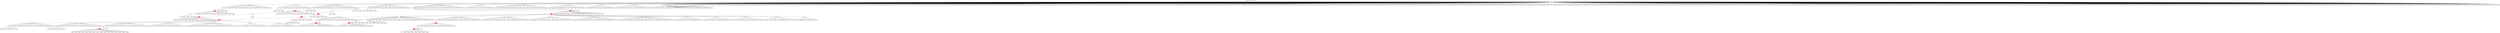 digraph g {
	"62" -> "63";
	"63" [label="8"];
	"61" -> "62";
	"62" [color=indianred1, style=filled, label="9"];
	"60" -> "61";
	"61" [label="26"];
	"54" -> "55";
	"55" [label="35"];
	"51" -> "52";
	"52" [color=indianred1, style=filled, label="27"];
	"50" -> "51";
	"51" [label="4"];
	"49" -> "50";
	"50" [color=indianred1, style=filled, label="15"];
	"48" -> "49";
	"49" [label="27"];
	"42" -> "43";
	"43" [label="22"];
	"39" -> "40";
	"40" [label="45"];
	"37" -> "38";
	"38" [color=indianred1, style=filled, label="42"];
	"36" -> "37";
	"37" [label="46"];
	"34" -> "35";
	"35" [label="25"];
	"34" -> "36";
	"36" [label="42"];
	"34" -> "39";
	"39" [label="41"];
	"34" -> "41";
	"41" [label="17"];
	"34" -> "42";
	"42" [label="32"];
	"34" -> "44";
	"44" [label="13"];
	"34" -> "45";
	"45" [label="47"];
	"33" -> "34";
	"34" [color=indianred1, style=filled, label="3"];
	"33" -> "46";
	"46" [label="39"];
	"32" -> "33";
	"33" [color=indianred1, style=filled, label="50"];
	"31" -> "32";
	"32" [color=indianred1, style=filled, label="40"];
	"30" -> "31";
	"31" [label="3"];
	"28" -> "29";
	"29" [label="14"];
	"28" -> "30";
	"30" [label="50"];
	"20" -> "21";
	"21" [color=indianred1, style=filled, label="23"];
	"19" -> "20";
	"20" [label="44"];
	"14" -> "15";
	"15" [color=indianred1, style=filled, label="1"];
	"13" -> "14";
	"14" [label="10"];
	"13" -> "16";
	"16" [label="18"];
	"9" -> "10";
	"10" [label="37"];
	"8" -> "9";
	"9" [color=indianred1, style=filled, label="49"];
	"7" -> "8";
	"8" [label="29"];
	"6" -> "7";
	"7" [color=indianred1, style=filled, label="28"];
	"5" -> "6";
	"6" [label="49"];
	"4" -> "5";
	"5" [label="28"];
	"4" -> "11";
	"11" [label="31"];
	"4" -> "12";
	"12" [label="6"];
	"4" -> "13";
	"13" [label="1"];
	"4" -> "17";
	"17" [label="12"];
	"4" -> "18";
	"18" [label="30"];
	"4" -> "19";
	"19" [label="23"];
	"4" -> "22";
	"22" [label="21"];
	"4" -> "23";
	"23" [label="19"];
	"4" -> "24";
	"24" [label="24"];
	"4" -> "25";
	"25" [label="38"];
	"4" -> "26";
	"26" [label="48"];
	"3" -> "4";
	"4" [color=indianred1, style=filled, label="2"];
	"2" -> "3";
	"3" [color=indianred1, style=filled, label="33"];
	"1" -> "2";
	"2" [label="2"];
	"0" -> "1";
	"1" [label="33"];
	"0" -> "27";
	"27" [label="11"];
	"0" -> "28";
	"28" [label="40"];
	"0" -> "47";
	"47" [label="36"];
	"0" -> "48";
	"48" [label="15"];
	"0" -> "53";
	"53" [label="20"];
	"0" -> "54";
	"54" [label="7"];
	"0" -> "56";
	"56" [label="5"];
	"0" -> "57";
	"57" [label="43"];
	"0" -> "58";
	"58" [label="34"];
	"0" -> "59";
	"59" [label="16"];
	"0" -> "60";
	"60" [label="9"];
	"0" [label="germline"];
	"60" -> "cell1";
	"cell1" [shape=box];
	"11" -> "cell2";
	"cell2" [shape=box];
	"47" -> "cell3";
	"cell3" [shape=box];
	"63" -> "cell4";
	"cell4" [shape=box];
	"27" -> "cell5";
	"cell5" [shape=box];
	"54" -> "cell6";
	"cell6" [shape=box];
	"0" -> "cell7";
	"cell7" [shape=box];
	"15" -> "cell8";
	"cell8" [shape=box];
	"13" -> "cell9";
	"cell9" [shape=box];
	"0" -> "cell10";
	"cell10" [shape=box];
	"0" -> "cell11";
	"cell11" [shape=box];
	"0" -> "cell12";
	"cell12" [shape=box];
	"0" -> "cell13";
	"cell13" [shape=box];
	"0" -> "cell14";
	"cell14" [shape=box];
	"0" -> "cell15";
	"cell15" [shape=box];
	"0" -> "cell16";
	"cell16" [shape=box];
	"0" -> "cell17";
	"cell17" [shape=box];
	"0" -> "cell18";
	"cell18" [shape=box];
	"3" -> "cell19";
	"cell19" [shape=box];
	"0" -> "cell20";
	"cell20" [shape=box];
	"30" -> "cell21";
	"cell21" [shape=box];
	"57" -> "cell22";
	"cell22" [shape=box];
	"0" -> "cell23";
	"cell23" [shape=box];
	"45" -> "cell24";
	"cell24" [shape=box];
	"0" -> "cell25";
	"cell25" [shape=box];
	"0" -> "cell26";
	"cell26" [shape=box];
	"0" -> "cell27";
	"cell27" [shape=box];
	"0" -> "cell28";
	"cell28" [shape=box];
	"3" -> "cell29";
	"cell29" [shape=box];
	"42" -> "cell30";
	"cell30" [shape=box];
	"0" -> "cell31";
	"cell31" [shape=box];
	"0" -> "cell32";
	"cell32" [shape=box];
	"0" -> "cell33";
	"cell33" [shape=box];
	"60" -> "cell34";
	"cell34" [shape=box];
	"38" -> "cell35";
	"cell35" [shape=box];
	"31" -> "cell36";
	"cell36" [shape=box];
	"0" -> "cell37";
	"cell37" [shape=box];
	"11" -> "cell38";
	"cell38" [shape=box];
	"43" -> "cell39";
	"cell39" [shape=box];
	"0" -> "cell40";
	"cell40" [shape=box];
	"47" -> "cell41";
	"cell41" [shape=box];
	"5" -> "cell42";
	"cell42" [shape=box];
	"45" -> "cell43";
	"cell43" [shape=box];
	"0" -> "cell44";
	"cell44" [shape=box];
	"0" -> "cell45";
	"cell45" [shape=box];
	"19" -> "cell46";
	"cell46" [shape=box];
	"0" -> "cell47";
	"cell47" [shape=box];
	"0" -> "cell48";
	"cell48" [shape=box];
	"57" -> "cell49";
	"cell49" [shape=box];
	"0" -> "cell50";
	"cell50" [shape=box];
	"21" -> "cell51";
	"cell51" [shape=box];
	"25" -> "cell52";
	"cell52" [shape=box];
	"0" -> "cell53";
	"cell53" [shape=box];
	"0" -> "cell54";
	"cell54" [shape=box];
	"38" -> "cell55";
	"cell55" [shape=box];
	"50" -> "cell56";
	"cell56" [shape=box];
	"0" -> "cell57";
	"cell57" [shape=box];
	"27" -> "cell58";
	"cell58" [shape=box];
	"62" -> "cell59";
	"cell59" [shape=box];
	"39" -> "cell60";
	"cell60" [shape=box];
	"13" -> "cell61";
	"cell61" [shape=box];
	"0" -> "cell62";
	"cell62" [shape=box];
	"0" -> "cell63";
	"cell63" [shape=box];
	"0" -> "cell64";
	"cell64" [shape=box];
	"14" -> "cell65";
	"cell65" [shape=box];
	"0" -> "cell66";
	"cell66" [shape=box];
	"60" -> "cell67";
	"cell67" [shape=box];
	"0" -> "cell68";
	"cell68" [shape=box];
	"52" -> "cell69";
	"cell69" [shape=box];
	"35" -> "cell70";
	"cell70" [shape=box];
	"50" -> "cell71";
	"cell71" [shape=box];
	"0" -> "cell72";
	"cell72" [shape=box];
	"0" -> "cell73";
	"cell73" [shape=box];
	"0" -> "cell74";
	"cell74" [shape=box];
	"23" -> "cell75";
	"cell75" [shape=box];
	"0" -> "cell76";
	"cell76" [shape=box];
	"0" -> "cell77";
	"cell77" [shape=box];
	"0" -> "cell78";
	"cell78" [shape=box];
	"0" -> "cell79";
	"cell79" [shape=box];
	"0" -> "cell80";
	"cell80" [shape=box];
	"0" -> "cell81";
	"cell81" [shape=box];
	"0" -> "cell82";
	"cell82" [shape=box];
	"41" -> "cell83";
	"cell83" [shape=box];
	"0" -> "cell84";
	"cell84" [shape=box];
	"0" -> "cell85";
	"cell85" [shape=box];
	"1" -> "cell86";
	"cell86" [shape=box];
	"47" -> "cell87";
	"cell87" [shape=box];
	"38" -> "cell88";
	"cell88" [shape=box];
	"39" -> "cell89";
	"cell89" [shape=box];
	"1" -> "cell90";
	"cell90" [shape=box];
	"57" -> "cell91";
	"cell91" [shape=box];
	"19" -> "cell92";
	"cell92" [shape=box];
	"0" -> "cell93";
	"cell93" [shape=box];
	"0" -> "cell94";
	"cell94" [shape=box];
	"0" -> "cell95";
	"cell95" [shape=box];
	"0" -> "cell96";
	"cell96" [shape=box];
	"0" -> "cell97";
	"cell97" [shape=box];
	"0" -> "cell98";
	"cell98" [shape=box];
	"0" -> "cell99";
	"cell99" [shape=box];
	"32" -> "cell100";
	"cell100" [shape=box];
	"0" -> "cell101";
	"cell101" [shape=box];
	"59" -> "cell102";
	"cell102" [shape=box];
	"0" -> "cell103";
	"cell103" [shape=box];
	"0" -> "cell104";
	"cell104" [shape=box];
	"31" -> "cell105";
	"cell105" [shape=box];
	"48" -> "cell106";
	"cell106" [shape=box];
	"0" -> "cell107";
	"cell107" [shape=box];
	"56" -> "cell108";
	"cell108" [shape=box];
	"52" -> "cell109";
	"cell109" [shape=box];
	"0" -> "cell110";
	"cell110" [shape=box];
	"0" -> "cell111";
	"cell111" [shape=box];
	"0" -> "cell112";
	"cell112" [shape=box];
	"5" -> "cell113";
	"cell113" [shape=box];
	"0" -> "cell114";
	"cell114" [shape=box];
	"57" -> "cell115";
	"cell115" [shape=box];
	"57" -> "cell116";
	"cell116" [shape=box];
	"25" -> "cell117";
	"cell117" [shape=box];
	"50" -> "cell118";
	"cell118" [shape=box];
	"0" -> "cell119";
	"cell119" [shape=box];
	"21" -> "cell120";
	"cell120" [shape=box];
	"0" -> "cell121";
	"cell121" [shape=box];
	"42" -> "cell122";
	"cell122" [shape=box];
	"0" -> "cell123";
	"cell123" [shape=box];
	"0" -> "cell124";
	"cell124" [shape=box];
	"0" -> "cell125";
	"cell125" [shape=box];
	"38" -> "cell126";
	"cell126" [shape=box];
	"0" -> "cell127";
	"cell127" [shape=box];
	"45" -> "cell128";
	"cell128" [shape=box];
	"28" -> "cell129";
	"cell129" [shape=box];
	"9" -> "cell130";
	"cell130" [shape=box];
	"13" -> "cell131";
	"cell131" [shape=box];
	"0" -> "cell132";
	"cell132" [shape=box];
	"22" -> "cell133";
	"cell133" [shape=box];
	"59" -> "cell134";
	"cell134" [shape=box];
	"0" -> "cell135";
	"cell135" [shape=box];
	"18" -> "cell136";
	"cell136" [shape=box];
	"0" -> "cell137";
	"cell137" [shape=box];
	"0" -> "cell138";
	"cell138" [shape=box];
	"0" -> "cell139";
	"cell139" [shape=box];
	"0" -> "cell140";
	"cell140" [shape=box];
	"1" -> "cell141";
	"cell141" [shape=box];
	"0" -> "cell142";
	"cell142" [shape=box];
	"0" -> "cell143";
	"cell143" [shape=box];
	"9" -> "cell144";
	"cell144" [shape=box];
	"0" -> "cell145";
	"cell145" [shape=box];
	"0" -> "cell146";
	"cell146" [shape=box];
	"54" -> "cell147";
	"cell147" [shape=box];
	"16" -> "cell148";
	"cell148" [shape=box];
	"5" -> "cell149";
	"cell149" [shape=box];
	"0" -> "cell150";
	"cell150" [shape=box];
	"0" -> "cell151";
	"cell151" [shape=box];
	"35" -> "cell152";
	"cell152" [shape=box];
	"28" -> "cell153";
	"cell153" [shape=box];
	"0" -> "cell154";
	"cell154" [shape=box];
	"0" -> "cell155";
	"cell155" [shape=box];
	"39" -> "cell156";
	"cell156" [shape=box];
	"0" -> "cell157";
	"cell157" [shape=box];
	"0" -> "cell158";
	"cell158" [shape=box];
	"22" -> "cell159";
	"cell159" [shape=box];
	"0" -> "cell160";
	"cell160" [shape=box];
	"0" -> "cell161";
	"cell161" [shape=box];
	"0" -> "cell162";
	"cell162" [shape=box];
	"36" -> "cell163";
	"cell163" [shape=box];
	"15" -> "cell164";
	"cell164" [shape=box];
	"0" -> "cell165";
	"cell165" [shape=box];
	"0" -> "cell166";
	"cell166" [shape=box];
	"19" -> "cell167";
	"cell167" [shape=box];
	"0" -> "cell168";
	"cell168" [shape=box];
	"42" -> "cell169";
	"cell169" [shape=box];
	"7" -> "cell170";
	"cell170" [shape=box];
	"1" -> "cell171";
	"cell171" [shape=box];
	"39" -> "cell172";
	"cell172" [shape=box];
	"0" -> "cell173";
	"cell173" [shape=box];
	"0" -> "cell174";
	"cell174" [shape=box];
	"0" -> "cell175";
	"cell175" [shape=box];
	"0" -> "cell176";
	"cell176" [shape=box];
	"47" -> "cell177";
	"cell177" [shape=box];
	"0" -> "cell178";
	"cell178" [shape=box];
	"0" -> "cell179";
	"cell179" [shape=box];
	"0" -> "cell180";
	"cell180" [shape=box];
	"0" -> "cell181";
	"cell181" [shape=box];
	"0" -> "cell182";
	"cell182" [shape=box];
	"0" -> "cell183";
	"cell183" [shape=box];
	"0" -> "cell184";
	"cell184" [shape=box];
	"0" -> "cell185";
	"cell185" [shape=box];
	"40" -> "cell186";
	"cell186" [shape=box];
	"28" -> "cell187";
	"cell187" [shape=box];
	"7" -> "cell188";
	"cell188" [shape=box];
	"38" -> "cell189";
	"cell189" [shape=box];
	"62" -> "cell190";
	"cell190" [shape=box];
	"27" -> "cell191";
	"cell191" [shape=box];
	"60" -> "cell192";
	"cell192" [shape=box];
	"0" -> "cell193";
	"cell193" [shape=box];
	"7" -> "cell194";
	"cell194" [shape=box];
	"0" -> "cell195";
	"cell195" [shape=box];
	"39" -> "cell196";
	"cell196" [shape=box];
	"23" -> "cell197";
	"cell197" [shape=box];
	"0" -> "cell198";
	"cell198" [shape=box];
	"24" -> "cell199";
	"cell199" [shape=box];
	"0" -> "cell200";
	"cell200" [shape=box];
	"0" -> "cell201";
	"cell201" [shape=box];
	"11" -> "cell202";
	"cell202" [shape=box];
	"52" -> "cell203";
	"cell203" [shape=box];
	"19" -> "cell204";
	"cell204" [shape=box];
	"0" -> "cell205";
	"cell205" [shape=box];
	"21" -> "cell206";
	"cell206" [shape=box];
	"0" -> "cell207";
	"cell207" [shape=box];
	"0" -> "cell208";
	"cell208" [shape=box];
	"0" -> "cell209";
	"cell209" [shape=box];
	"0" -> "cell210";
	"cell210" [shape=box];
	"2" -> "cell211";
	"cell211" [shape=box];
	"16" -> "cell212";
	"cell212" [shape=box];
	"0" -> "cell213";
	"cell213" [shape=box];
	"18" -> "cell214";
	"cell214" [shape=box];
	"39" -> "cell215";
	"cell215" [shape=box];
	"0" -> "cell216";
	"cell216" [shape=box];
	"44" -> "cell217";
	"cell217" [shape=box];
	"1" -> "cell218";
	"cell218" [shape=box];
	"0" -> "cell219";
	"cell219" [shape=box];
	"0" -> "cell220";
	"cell220" [shape=box];
	"22" -> "cell221";
	"cell221" [shape=box];
	"22" -> "cell222";
	"cell222" [shape=box];
	"24" -> "cell223";
	"cell223" [shape=box];
	"0" -> "cell224";
	"cell224" [shape=box];
	"45" -> "cell225";
	"cell225" [shape=box];
	"22" -> "cell226";
	"cell226" [shape=box];
	"21" -> "cell227";
	"cell227" [shape=box];
	"0" -> "cell228";
	"cell228" [shape=box];
	"0" -> "cell229";
	"cell229" [shape=box];
	"0" -> "cell230";
	"cell230" [shape=box];
	"0" -> "cell231";
	"cell231" [shape=box];
	"56" -> "cell232";
	"cell232" [shape=box];
	"0" -> "cell233";
	"cell233" [shape=box];
	"35" -> "cell234";
	"cell234" [shape=box];
	"0" -> "cell235";
	"cell235" [shape=box];
	"0" -> "cell236";
	"cell236" [shape=box];
	"0" -> "cell237";
	"cell237" [shape=box];
	"0" -> "cell238";
	"cell238" [shape=box];
	"0" -> "cell239";
	"cell239" [shape=box];
	"11" -> "cell240";
	"cell240" [shape=box];
	"32" -> "cell241";
	"cell241" [shape=box];
	"0" -> "cell242";
	"cell242" [shape=box];
	"11" -> "cell243";
	"cell243" [shape=box];
	"54" -> "cell244";
	"cell244" [shape=box];
	"0" -> "cell245";
	"cell245" [shape=box];
	"0" -> "cell246";
	"cell246" [shape=box];
	"19" -> "cell247";
	"cell247" [shape=box];
	"21" -> "cell248";
	"cell248" [shape=box];
	"0" -> "cell249";
	"cell249" [shape=box];
	"49" -> "cell250";
	"cell250" [shape=box];
	"24" -> "cell251";
	"cell251" [shape=box];
	"58" -> "cell252";
	"cell252" [shape=box];
	"19" -> "cell253";
	"cell253" [shape=box];
	"21" -> "cell254";
	"cell254" [shape=box];
	"0" -> "cell255";
	"cell255" [shape=box];
	"0" -> "cell256";
	"cell256" [shape=box];
	"58" -> "cell257";
	"cell257" [shape=box];
	"41" -> "cell258";
	"cell258" [shape=box];
	"0" -> "cell259";
	"cell259" [shape=box];
	"32" -> "cell260";
	"cell260" [shape=box];
	"0" -> "cell261";
	"cell261" [shape=box];
	"0" -> "cell262";
	"cell262" [shape=box];
	"0" -> "cell263";
	"cell263" [shape=box];
	"0" -> "cell264";
	"cell264" [shape=box];
	"0" -> "cell265";
	"cell265" [shape=box];
	"12" -> "cell266";
	"cell266" [shape=box];
	"17" -> "cell267";
	"cell267" [shape=box];
	"0" -> "cell268";
	"cell268" [shape=box];
	"56" -> "cell269";
	"cell269" [shape=box];
	"62" -> "cell270";
	"cell270" [shape=box];
	"42" -> "cell271";
	"cell271" [shape=box];
	"0" -> "cell272";
	"cell272" [shape=box];
	"0" -> "cell273";
	"cell273" [shape=box];
	"19" -> "cell274";
	"cell274" [shape=box];
	"0" -> "cell275";
	"cell275" [shape=box];
	"0" -> "cell276";
	"cell276" [shape=box];
	"41" -> "cell277";
	"cell277" [shape=box];
	"28" -> "cell278";
	"cell278" [shape=box];
	"53" -> "cell279";
	"cell279" [shape=box];
	"0" -> "cell280";
	"cell280" [shape=box];
	"37" -> "cell281";
	"cell281" [shape=box];
	"58" -> "cell282";
	"cell282" [shape=box];
	"42" -> "cell283";
	"cell283" [shape=box];
	"0" -> "cell284";
	"cell284" [shape=box];
	"43" -> "cell285";
	"cell285" [shape=box];
	"0" -> "cell286";
	"cell286" [shape=box];
	"0" -> "cell287";
	"cell287" [shape=box];
	"33" -> "cell288";
	"cell288" [shape=box];
	"0" -> "cell289";
	"cell289" [shape=box];
	"23" -> "cell290";
	"cell290" [shape=box];
	"9" -> "cell291";
	"cell291" [shape=box];
	"0" -> "cell292";
	"cell292" [shape=box];
	"0" -> "cell293";
	"cell293" [shape=box];
	"26" -> "cell294";
	"cell294" [shape=box];
	"50" -> "cell295";
	"cell295" [shape=box];
	"47" -> "cell296";
	"cell296" [shape=box];
	"40" -> "cell297";
	"cell297" [shape=box];
	"0" -> "cell298";
	"cell298" [shape=box];
	"45" -> "cell299";
	"cell299" [shape=box];
	"0" -> "cell300";
	"cell300" [shape=box];
	"52" -> "cell301";
	"cell301" [shape=box];
	"38" -> "cell302";
	"cell302" [shape=box];
	"58" -> "cell303";
	"cell303" [shape=box];
	"21" -> "cell304";
	"cell304" [shape=box];
	"0" -> "cell305";
	"cell305" [shape=box];
	"0" -> "cell306";
	"cell306" [shape=box];
	"0" -> "cell307";
	"cell307" [shape=box];
	"0" -> "cell308";
	"cell308" [shape=box];
	"15" -> "cell309";
	"cell309" [shape=box];
	"0" -> "cell310";
	"cell310" [shape=box];
	"0" -> "cell311";
	"cell311" [shape=box];
	"0" -> "cell312";
	"cell312" [shape=box];
	"0" -> "cell313";
	"cell313" [shape=box];
	"39" -> "cell314";
	"cell314" [shape=box];
	"0" -> "cell315";
	"cell315" [shape=box];
	"0" -> "cell316";
	"cell316" [shape=box];
	"0" -> "cell317";
	"cell317" [shape=box];
	"0" -> "cell318";
	"cell318" [shape=box];
	"0" -> "cell319";
	"cell319" [shape=box];
	"44" -> "cell320";
	"cell320" [shape=box];
	"21" -> "cell321";
	"cell321" [shape=box];
	"0" -> "cell322";
	"cell322" [shape=box];
	"0" -> "cell323";
	"cell323" [shape=box];
	"17" -> "cell324";
	"cell324" [shape=box];
	"0" -> "cell325";
	"cell325" [shape=box];
	"58" -> "cell326";
	"cell326" [shape=box];
	"0" -> "cell327";
	"cell327" [shape=box];
	"0" -> "cell328";
	"cell328" [shape=box];
	"12" -> "cell329";
	"cell329" [shape=box];
	"0" -> "cell330";
	"cell330" [shape=box];
	"0" -> "cell331";
	"cell331" [shape=box];
	"0" -> "cell332";
	"cell332" [shape=box];
	"25" -> "cell333";
	"cell333" [shape=box];
	"0" -> "cell334";
	"cell334" [shape=box];
	"0" -> "cell335";
	"cell335" [shape=box];
	"43" -> "cell336";
	"cell336" [shape=box];
	"14" -> "cell337";
	"cell337" [shape=box];
	"0" -> "cell338";
	"cell338" [shape=box];
	"0" -> "cell339";
	"cell339" [shape=box];
	"0" -> "cell340";
	"cell340" [shape=box];
	"9" -> "cell341";
	"cell341" [shape=box];
	"0" -> "cell342";
	"cell342" [shape=box];
	"0" -> "cell343";
	"cell343" [shape=box];
	"0" -> "cell344";
	"cell344" [shape=box];
	"0" -> "cell345";
	"cell345" [shape=box];
	"0" -> "cell346";
	"cell346" [shape=box];
	"17" -> "cell347";
	"cell347" [shape=box];
	"0" -> "cell348";
	"cell348" [shape=box];
	"60" -> "cell349";
	"cell349" [shape=box];
	"7" -> "cell350";
	"cell350" [shape=box];
	"18" -> "cell351";
	"cell351" [shape=box];
	"53" -> "cell352";
	"cell352" [shape=box];
	"23" -> "cell353";
	"cell353" [shape=box];
	"0" -> "cell354";
	"cell354" [shape=box];
	"0" -> "cell355";
	"cell355" [shape=box];
	"15" -> "cell356";
	"cell356" [shape=box];
	"0" -> "cell357";
	"cell357" [shape=box];
	"50" -> "cell358";
	"cell358" [shape=box];
	"0" -> "cell359";
	"cell359" [shape=box];
	"0" -> "cell360";
	"cell360" [shape=box];
	"0" -> "cell361";
	"cell361" [shape=box];
	"25" -> "cell362";
	"cell362" [shape=box];
	"9" -> "cell363";
	"cell363" [shape=box];
	"1" -> "cell364";
	"cell364" [shape=box];
	"0" -> "cell365";
	"cell365" [shape=box];
	"28" -> "cell366";
	"cell366" [shape=box];
	"0" -> "cell367";
	"cell367" [shape=box];
	"41" -> "cell368";
	"cell368" [shape=box];
	"0" -> "cell369";
	"cell369" [shape=box];
	"27" -> "cell370";
	"cell370" [shape=box];
	"0" -> "cell371";
	"cell371" [shape=box];
	"0" -> "cell372";
	"cell372" [shape=box];
	"8" -> "cell373";
	"cell373" [shape=box];
	"52" -> "cell374";
	"cell374" [shape=box];
	"13" -> "cell375";
	"cell375" [shape=box];
	"0" -> "cell376";
	"cell376" [shape=box];
	"57" -> "cell377";
	"cell377" [shape=box];
	"41" -> "cell378";
	"cell378" [shape=box];
	"47" -> "cell379";
	"cell379" [shape=box];
	"0" -> "cell380";
	"cell380" [shape=box];
	"0" -> "cell381";
	"cell381" [shape=box];
	"3" -> "cell382";
	"cell382" [shape=box];
	"46" -> "cell383";
	"cell383" [shape=box];
	"0" -> "cell384";
	"cell384" [shape=box];
	"0" -> "cell385";
	"cell385" [shape=box];
	"0" -> "cell386";
	"cell386" [shape=box];
	"52" -> "cell387";
	"cell387" [shape=box];
	"53" -> "cell388";
	"cell388" [shape=box];
	"47" -> "cell389";
	"cell389" [shape=box];
	"47" -> "cell390";
	"cell390" [shape=box];
	"0" -> "cell391";
	"cell391" [shape=box];
	"25" -> "cell392";
	"cell392" [shape=box];
	"60" -> "cell393";
	"cell393" [shape=box];
	"41" -> "cell394";
	"cell394" [shape=box];
	"53" -> "cell395";
	"cell395" [shape=box];
	"0" -> "cell396";
	"cell396" [shape=box];
	"24" -> "cell397";
	"cell397" [shape=box];
	"18" -> "cell398";
	"cell398" [shape=box];
	"13" -> "cell399";
	"cell399" [shape=box];
	"0" -> "cell400";
	"cell400" [shape=box];
	"0" -> "cell401";
	"cell401" [shape=box];
	"25" -> "cell402";
	"cell402" [shape=box];
	"52" -> "cell403";
	"cell403" [shape=box];
	"35" -> "cell404";
	"cell404" [shape=box];
	"0" -> "cell405";
	"cell405" [shape=box];
	"11" -> "cell406";
	"cell406" [shape=box];
	"30" -> "cell407";
	"cell407" [shape=box];
	"9" -> "cell408";
	"cell408" [shape=box];
	"0" -> "cell409";
	"cell409" [shape=box];
	"0" -> "cell410";
	"cell410" [shape=box];
	"43" -> "cell411";
	"cell411" [shape=box];
	"0" -> "cell412";
	"cell412" [shape=box];
	"39" -> "cell413";
	"cell413" [shape=box];
	"0" -> "cell414";
	"cell414" [shape=box];
	"0" -> "cell415";
	"cell415" [shape=box];
	"0" -> "cell416";
	"cell416" [shape=box];
	"52" -> "cell417";
	"cell417" [shape=box];
	"24" -> "cell418";
	"cell418" [shape=box];
	"0" -> "cell419";
	"cell419" [shape=box];
	"37" -> "cell420";
	"cell420" [shape=box];
	"38" -> "cell421";
	"cell421" [shape=box];
	"0" -> "cell422";
	"cell422" [shape=box];
	"0" -> "cell423";
	"cell423" [shape=box];
	"0" -> "cell424";
	"cell424" [shape=box];
	"0" -> "cell425";
	"cell425" [shape=box];
	"0" -> "cell426";
	"cell426" [shape=box];
	"0" -> "cell427";
	"cell427" [shape=box];
	"45" -> "cell428";
	"cell428" [shape=box];
	"5" -> "cell429";
	"cell429" [shape=box];
	"0" -> "cell430";
	"cell430" [shape=box];
	"0" -> "cell431";
	"cell431" [shape=box];
	"39" -> "cell432";
	"cell432" [shape=box];
	"41" -> "cell433";
	"cell433" [shape=box];
	"0" -> "cell434";
	"cell434" [shape=box];
	"0" -> "cell435";
	"cell435" [shape=box];
	"0" -> "cell436";
	"cell436" [shape=box];
	"0" -> "cell437";
	"cell437" [shape=box];
	"41" -> "cell438";
	"cell438" [shape=box];
	"0" -> "cell439";
	"cell439" [shape=box];
	"0" -> "cell440";
	"cell440" [shape=box];
	"0" -> "cell441";
	"cell441" [shape=box];
	"0" -> "cell442";
	"cell442" [shape=box];
	"0" -> "cell443";
	"cell443" [shape=box];
	"60" -> "cell444";
	"cell444" [shape=box];
	"0" -> "cell445";
	"cell445" [shape=box];
	"0" -> "cell446";
	"cell446" [shape=box];
	"0" -> "cell447";
	"cell447" [shape=box];
	"56" -> "cell448";
	"cell448" [shape=box];
	"0" -> "cell449";
	"cell449" [shape=box];
	"0" -> "cell450";
	"cell450" [shape=box];
	"0" -> "cell451";
	"cell451" [shape=box];
	"0" -> "cell452";
	"cell452" [shape=box];
	"0" -> "cell453";
	"cell453" [shape=box];
	"47" -> "cell454";
	"cell454" [shape=box];
	"3" -> "cell455";
	"cell455" [shape=box];
	"40" -> "cell456";
	"cell456" [shape=box];
	"0" -> "cell457";
	"cell457" [shape=box];
	"5" -> "cell458";
	"cell458" [shape=box];
	"48" -> "cell459";
	"cell459" [shape=box];
	"0" -> "cell460";
	"cell460" [shape=box];
	"12" -> "cell461";
	"cell461" [shape=box];
	"63" -> "cell462";
	"cell462" [shape=box];
	"0" -> "cell463";
	"cell463" [shape=box];
	"0" -> "cell464";
	"cell464" [shape=box];
	"28" -> "cell465";
	"cell465" [shape=box];
	"27" -> "cell466";
	"cell466" [shape=box];
	"0" -> "cell467";
	"cell467" [shape=box];
	"35" -> "cell468";
	"cell468" [shape=box];
	"39" -> "cell469";
	"cell469" [shape=box];
	"3" -> "cell470";
	"cell470" [shape=box];
	"5" -> "cell471";
	"cell471" [shape=box];
	"48" -> "cell472";
	"cell472" [shape=box];
	"1" -> "cell473";
	"cell473" [shape=box];
	"60" -> "cell474";
	"cell474" [shape=box];
	"0" -> "cell475";
	"cell475" [shape=box];
	"53" -> "cell476";
	"cell476" [shape=box];
	"60" -> "cell477";
	"cell477" [shape=box];
	"0" -> "cell478";
	"cell478" [shape=box];
	"0" -> "cell479";
	"cell479" [shape=box];
	"0" -> "cell480";
	"cell480" [shape=box];
	"36" -> "cell481";
	"cell481" [shape=box];
	"0" -> "cell482";
	"cell482" [shape=box];
	"0" -> "cell483";
	"cell483" [shape=box];
	"18" -> "cell484";
	"cell484" [shape=box];
	"0" -> "cell485";
	"cell485" [shape=box];
	"41" -> "cell486";
	"cell486" [shape=box];
	"0" -> "cell487";
	"cell487" [shape=box];
	"46" -> "cell488";
	"cell488" [shape=box];
	"42" -> "cell489";
	"cell489" [shape=box];
	"56" -> "cell490";
	"cell490" [shape=box];
	"0" -> "cell491";
	"cell491" [shape=box];
	"0" -> "cell492";
	"cell492" [shape=box];
	"18" -> "cell493";
	"cell493" [shape=box];
	"23" -> "cell494";
	"cell494" [shape=box];
	"0" -> "cell495";
	"cell495" [shape=box];
	"62" -> "cell496";
	"cell496" [shape=box];
	"38" -> "cell497";
	"cell497" [shape=box];
	"13" -> "cell498";
	"cell498" [shape=box];
	"12" -> "cell499";
	"cell499" [shape=box];
	"57" -> "cell500";
	"cell500" [shape=box];
	"15" -> "cell501";
	"cell501" [shape=box];
	"0" -> "cell502";
	"cell502" [shape=box];
	"15" -> "cell503";
	"cell503" [shape=box];
	"59" -> "cell504";
	"cell504" [shape=box];
	"18" -> "cell505";
	"cell505" [shape=box];
	"19" -> "cell506";
	"cell506" [shape=box];
	"0" -> "cell507";
	"cell507" [shape=box];
	"0" -> "cell508";
	"cell508" [shape=box];
	"5" -> "cell509";
	"cell509" [shape=box];
	"0" -> "cell510";
	"cell510" [shape=box];
	"0" -> "cell511";
	"cell511" [shape=box];
	"0" -> "cell512";
	"cell512" [shape=box];
	"53" -> "cell513";
	"cell513" [shape=box];
	"36" -> "cell514";
	"cell514" [shape=box];
	"0" -> "cell515";
	"cell515" [shape=box];
	"0" -> "cell516";
	"cell516" [shape=box];
	"0" -> "cell517";
	"cell517" [shape=box];
	"57" -> "cell518";
	"cell518" [shape=box];
	"0" -> "cell519";
	"cell519" [shape=box];
	"0" -> "cell520";
	"cell520" [shape=box];
	"0" -> "cell521";
	"cell521" [shape=box];
	"44" -> "cell522";
	"cell522" [shape=box];
	"17" -> "cell523";
	"cell523" [shape=box];
	"53" -> "cell524";
	"cell524" [shape=box];
	"45" -> "cell525";
	"cell525" [shape=box];
	"23" -> "cell526";
	"cell526" [shape=box];
	"61" -> "cell527";
	"cell527" [shape=box];
	"28" -> "cell528";
	"cell528" [shape=box];
	"12" -> "cell529";
	"cell529" [shape=box];
	"0" -> "cell530";
	"cell530" [shape=box];
	"39" -> "cell531";
	"cell531" [shape=box];
	"1" -> "cell532";
	"cell532" [shape=box];
	"56" -> "cell533";
	"cell533" [shape=box];
	"13" -> "cell534";
	"cell534" [shape=box];
	"23" -> "cell535";
	"cell535" [shape=box];
	"19" -> "cell536";
	"cell536" [shape=box];
	"0" -> "cell537";
	"cell537" [shape=box];
	"0" -> "cell538";
	"cell538" [shape=box];
	"0" -> "cell539";
	"cell539" [shape=box];
	"54" -> "cell540";
	"cell540" [shape=box];
	"0" -> "cell541";
	"cell541" [shape=box];
	"0" -> "cell542";
	"cell542" [shape=box];
	"0" -> "cell543";
	"cell543" [shape=box];
	"0" -> "cell544";
	"cell544" [shape=box];
	"0" -> "cell545";
	"cell545" [shape=box];
	"55" -> "cell546";
	"cell546" [shape=box];
	"50" -> "cell547";
	"cell547" [shape=box];
	"0" -> "cell548";
	"cell548" [shape=box];
	"0" -> "cell549";
	"cell549" [shape=box];
	"0" -> "cell550";
	"cell550" [shape=box];
	"0" -> "cell551";
	"cell551" [shape=box];
	"20" -> "cell552";
	"cell552" [shape=box];
	"3" -> "cell553";
	"cell553" [shape=box];
	"0" -> "cell554";
	"cell554" [shape=box];
	"0" -> "cell555";
	"cell555" [shape=box];
	"45" -> "cell556";
	"cell556" [shape=box];
	"0" -> "cell557";
	"cell557" [shape=box];
	"0" -> "cell558";
	"cell558" [shape=box];
	"49" -> "cell559";
	"cell559" [shape=box];
	"0" -> "cell560";
	"cell560" [shape=box];
	"30" -> "cell561";
	"cell561" [shape=box];
	"24" -> "cell562";
	"cell562" [shape=box];
	"38" -> "cell563";
	"cell563" [shape=box];
	"48" -> "cell564";
	"cell564" [shape=box];
	"61" -> "cell565";
	"cell565" [shape=box];
	"18" -> "cell566";
	"cell566" [shape=box];
	"59" -> "cell567";
	"cell567" [shape=box];
	"0" -> "cell568";
	"cell568" [shape=box];
	"15" -> "cell569";
	"cell569" [shape=box];
	"0" -> "cell570";
	"cell570" [shape=box];
	"0" -> "cell571";
	"cell571" [shape=box];
	"0" -> "cell572";
	"cell572" [shape=box];
	"0" -> "cell573";
	"cell573" [shape=box];
	"5" -> "cell574";
	"cell574" [shape=box];
	"0" -> "cell575";
	"cell575" [shape=box];
	"0" -> "cell576";
	"cell576" [shape=box];
	"0" -> "cell577";
	"cell577" [shape=box];
	"11" -> "cell578";
	"cell578" [shape=box];
	"0" -> "cell579";
	"cell579" [shape=box];
	"0" -> "cell580";
	"cell580" [shape=box];
	"0" -> "cell581";
	"cell581" [shape=box];
	"0" -> "cell582";
	"cell582" [shape=box];
	"47" -> "cell583";
	"cell583" [shape=box];
	"0" -> "cell584";
	"cell584" [shape=box];
	"0" -> "cell585";
	"cell585" [shape=box];
	"7" -> "cell586";
	"cell586" [shape=box];
	"0" -> "cell587";
	"cell587" [shape=box];
	"0" -> "cell588";
	"cell588" [shape=box];
	"1" -> "cell589";
	"cell589" [shape=box];
	"13" -> "cell590";
	"cell590" [shape=box];
	"13" -> "cell591";
	"cell591" [shape=box];
	"5" -> "cell592";
	"cell592" [shape=box];
	"0" -> "cell593";
	"cell593" [shape=box];
	"0" -> "cell594";
	"cell594" [shape=box];
	"0" -> "cell595";
	"cell595" [shape=box];
	"25" -> "cell596";
	"cell596" [shape=box];
	"0" -> "cell597";
	"cell597" [shape=box];
	"0" -> "cell598";
	"cell598" [shape=box];
	"0" -> "cell599";
	"cell599" [shape=box];
	"0" -> "cell600";
	"cell600" [shape=box];
	"0" -> "cell601";
	"cell601" [shape=box];
	"12" -> "cell602";
	"cell602" [shape=box];
	"29" -> "cell603";
	"cell603" [shape=box];
	"0" -> "cell604";
	"cell604" [shape=box];
	"22" -> "cell605";
	"cell605" [shape=box];
	"0" -> "cell606";
	"cell606" [shape=box];
	"0" -> "cell607";
	"cell607" [shape=box];
	"54" -> "cell608";
	"cell608" [shape=box];
	"0" -> "cell609";
	"cell609" [shape=box];
	"28" -> "cell610";
	"cell610" [shape=box];
	"61" -> "cell611";
	"cell611" [shape=box];
	"36" -> "cell612";
	"cell612" [shape=box];
	"0" -> "cell613";
	"cell613" [shape=box];
	"41" -> "cell614";
	"cell614" [shape=box];
	"0" -> "cell615";
	"cell615" [shape=box];
	"0" -> "cell616";
	"cell616" [shape=box];
	"13" -> "cell617";
	"cell617" [shape=box];
	"0" -> "cell618";
	"cell618" [shape=box];
	"0" -> "cell619";
	"cell619" [shape=box];
	"0" -> "cell620";
	"cell620" [shape=box];
	"0" -> "cell621";
	"cell621" [shape=box];
	"14" -> "cell622";
	"cell622" [shape=box];
	"35" -> "cell623";
	"cell623" [shape=box];
	"0" -> "cell624";
	"cell624" [shape=box];
	"11" -> "cell625";
	"cell625" [shape=box];
	"1" -> "cell626";
	"cell626" [shape=box];
	"58" -> "cell627";
	"cell627" [shape=box];
	"7" -> "cell628";
	"cell628" [shape=box];
	"3" -> "cell629";
	"cell629" [shape=box];
	"0" -> "cell630";
	"cell630" [shape=box];
	"7" -> "cell631";
	"cell631" [shape=box];
	"0" -> "cell632";
	"cell632" [shape=box];
	"7" -> "cell633";
	"cell633" [shape=box];
	"18" -> "cell634";
	"cell634" [shape=box];
	"0" -> "cell635";
	"cell635" [shape=box];
	"56" -> "cell636";
	"cell636" [shape=box];
	"50" -> "cell637";
	"cell637" [shape=box];
	"0" -> "cell638";
	"cell638" [shape=box];
	"0" -> "cell639";
	"cell639" [shape=box];
	"63" -> "cell640";
	"cell640" [shape=box];
	"18" -> "cell641";
	"cell641" [shape=box];
	"42" -> "cell642";
	"cell642" [shape=box];
	"0" -> "cell643";
	"cell643" [shape=box];
	"48" -> "cell644";
	"cell644" [shape=box];
	"19" -> "cell645";
	"cell645" [shape=box];
	"0" -> "cell646";
	"cell646" [shape=box];
	"32" -> "cell647";
	"cell647" [shape=box];
	"0" -> "cell648";
	"cell648" [shape=box];
	"0" -> "cell649";
	"cell649" [shape=box];
	"0" -> "cell650";
	"cell650" [shape=box];
	"53" -> "cell651";
	"cell651" [shape=box];
	"0" -> "cell652";
	"cell652" [shape=box];
	"47" -> "cell653";
	"cell653" [shape=box];
	"0" -> "cell654";
	"cell654" [shape=box];
	"18" -> "cell655";
	"cell655" [shape=box];
	"35" -> "cell656";
	"cell656" [shape=box];
	"54" -> "cell657";
	"cell657" [shape=box];
	"3" -> "cell658";
	"cell658" [shape=box];
	"0" -> "cell659";
	"cell659" [shape=box];
	"0" -> "cell660";
	"cell660" [shape=box];
	"0" -> "cell661";
	"cell661" [shape=box];
	"0" -> "cell662";
	"cell662" [shape=box];
	"0" -> "cell663";
	"cell663" [shape=box];
	"0" -> "cell664";
	"cell664" [shape=box];
	"0" -> "cell665";
	"cell665" [shape=box];
	"0" -> "cell666";
	"cell666" [shape=box];
	"0" -> "cell667";
	"cell667" [shape=box];
	"14" -> "cell668";
	"cell668" [shape=box];
	"0" -> "cell669";
	"cell669" [shape=box];
	"49" -> "cell670";
	"cell670" [shape=box];
	"13" -> "cell671";
	"cell671" [shape=box];
	"16" -> "cell672";
	"cell672" [shape=box];
	"0" -> "cell673";
	"cell673" [shape=box];
	"5" -> "cell674";
	"cell674" [shape=box];
	"0" -> "cell675";
	"cell675" [shape=box];
	"59" -> "cell676";
	"cell676" [shape=box];
	"0" -> "cell677";
	"cell677" [shape=box];
	"0" -> "cell678";
	"cell678" [shape=box];
	"0" -> "cell679";
	"cell679" [shape=box];
	"0" -> "cell680";
	"cell680" [shape=box];
	"0" -> "cell681";
	"cell681" [shape=box];
	"0" -> "cell682";
	"cell682" [shape=box];
	"50" -> "cell683";
	"cell683" [shape=box];
	"33" -> "cell684";
	"cell684" [shape=box];
	"0" -> "cell685";
	"cell685" [shape=box];
	"50" -> "cell686";
	"cell686" [shape=box];
	"36" -> "cell687";
	"cell687" [shape=box];
	"12" -> "cell688";
	"cell688" [shape=box];
	"60" -> "cell689";
	"cell689" [shape=box];
	"0" -> "cell690";
	"cell690" [shape=box];
	"0" -> "cell691";
	"cell691" [shape=box];
	"3" -> "cell692";
	"cell692" [shape=box];
	"0" -> "cell693";
	"cell693" [shape=box];
	"7" -> "cell694";
	"cell694" [shape=box];
	"39" -> "cell695";
	"cell695" [shape=box];
	"26" -> "cell696";
	"cell696" [shape=box];
	"38" -> "cell697";
	"cell697" [shape=box];
	"1" -> "cell698";
	"cell698" [shape=box];
	"0" -> "cell699";
	"cell699" [shape=box];
	"0" -> "cell700";
	"cell700" [shape=box];
	"0" -> "cell701";
	"cell701" [shape=box];
	"19" -> "cell702";
	"cell702" [shape=box];
	"0" -> "cell703";
	"cell703" [shape=box];
	"0" -> "cell704";
	"cell704" [shape=box];
	"38" -> "cell705";
	"cell705" [shape=box];
	"17" -> "cell706";
	"cell706" [shape=box];
	"0" -> "cell707";
	"cell707" [shape=box];
	"58" -> "cell708";
	"cell708" [shape=box];
	"40" -> "cell709";
	"cell709" [shape=box];
	"0" -> "cell710";
	"cell710" [shape=box];
	"0" -> "cell711";
	"cell711" [shape=box];
	"62" -> "cell712";
	"cell712" [shape=box];
	"1" -> "cell713";
	"cell713" [shape=box];
	"0" -> "cell714";
	"cell714" [shape=box];
	"41" -> "cell715";
	"cell715" [shape=box];
	"32" -> "cell716";
	"cell716" [shape=box];
	"0" -> "cell717";
	"cell717" [shape=box];
	"13" -> "cell718";
	"cell718" [shape=box];
	"0" -> "cell719";
	"cell719" [shape=box];
	"38" -> "cell720";
	"cell720" [shape=box];
	"46" -> "cell721";
	"cell721" [shape=box];
	"47" -> "cell722";
	"cell722" [shape=box];
	"46" -> "cell723";
	"cell723" [shape=box];
	"0" -> "cell724";
	"cell724" [shape=box];
	"44" -> "cell725";
	"cell725" [shape=box];
	"51" -> "cell726";
	"cell726" [shape=box];
	"0" -> "cell727";
	"cell727" [shape=box];
	"0" -> "cell728";
	"cell728" [shape=box];
	"22" -> "cell729";
	"cell729" [shape=box];
	"0" -> "cell730";
	"cell730" [shape=box];
	"38" -> "cell731";
	"cell731" [shape=box];
	"21" -> "cell732";
	"cell732" [shape=box];
	"0" -> "cell733";
	"cell733" [shape=box];
	"0" -> "cell734";
	"cell734" [shape=box];
	"0" -> "cell735";
	"cell735" [shape=box];
	"0" -> "cell736";
	"cell736" [shape=box];
	"0" -> "cell737";
	"cell737" [shape=box];
	"0" -> "cell738";
	"cell738" [shape=box];
	"0" -> "cell739";
	"cell739" [shape=box];
	"0" -> "cell740";
	"cell740" [shape=box];
	"3" -> "cell741";
	"cell741" [shape=box];
	"57" -> "cell742";
	"cell742" [shape=box];
	"0" -> "cell743";
	"cell743" [shape=box];
	"0" -> "cell744";
	"cell744" [shape=box];
	"44" -> "cell745";
	"cell745" [shape=box];
	"41" -> "cell746";
	"cell746" [shape=box];
	"0" -> "cell747";
	"cell747" [shape=box];
	"17" -> "cell748";
	"cell748" [shape=box];
	"0" -> "cell749";
	"cell749" [shape=box];
	"0" -> "cell750";
	"cell750" [shape=box];
	"27" -> "cell751";
	"cell751" [shape=box];
	"0" -> "cell752";
	"cell752" [shape=box];
	"48" -> "cell753";
	"cell753" [shape=box];
	"26" -> "cell754";
	"cell754" [shape=box];
	"0" -> "cell755";
	"cell755" [shape=box];
	"0" -> "cell756";
	"cell756" [shape=box];
	"42" -> "cell757";
	"cell757" [shape=box];
	"7" -> "cell758";
	"cell758" [shape=box];
	"0" -> "cell759";
	"cell759" [shape=box];
	"0" -> "cell760";
	"cell760" [shape=box];
	"0" -> "cell761";
	"cell761" [shape=box];
	"0" -> "cell762";
	"cell762" [shape=box];
	"63" -> "cell763";
	"cell763" [shape=box];
	"17" -> "cell764";
	"cell764" [shape=box];
	"0" -> "cell765";
	"cell765" [shape=box];
	"0" -> "cell766";
	"cell766" [shape=box];
	"28" -> "cell767";
	"cell767" [shape=box];
	"27" -> "cell768";
	"cell768" [shape=box];
	"59" -> "cell769";
	"cell769" [shape=box];
	"0" -> "cell770";
	"cell770" [shape=box];
	"60" -> "cell771";
	"cell771" [shape=box];
	"41" -> "cell772";
	"cell772" [shape=box];
	"1" -> "cell773";
	"cell773" [shape=box];
	"36" -> "cell774";
	"cell774" [shape=box];
	"0" -> "cell775";
	"cell775" [shape=box];
	"47" -> "cell776";
	"cell776" [shape=box];
	"0" -> "cell777";
	"cell777" [shape=box];
	"0" -> "cell778";
	"cell778" [shape=box];
	"0" -> "cell779";
	"cell779" [shape=box];
	"0" -> "cell780";
	"cell780" [shape=box];
	"25" -> "cell781";
	"cell781" [shape=box];
	"15" -> "cell782";
	"cell782" [shape=box];
	"0" -> "cell783";
	"cell783" [shape=box];
	"18" -> "cell784";
	"cell784" [shape=box];
	"24" -> "cell785";
	"cell785" [shape=box];
	"0" -> "cell786";
	"cell786" [shape=box];
	"36" -> "cell787";
	"cell787" [shape=box];
	"11" -> "cell788";
	"cell788" [shape=box];
	"29" -> "cell789";
	"cell789" [shape=box];
	"0" -> "cell790";
	"cell790" [shape=box];
	"0" -> "cell791";
	"cell791" [shape=box];
	"48" -> "cell792";
	"cell792" [shape=box];
	"0" -> "cell793";
	"cell793" [shape=box];
	"0" -> "cell794";
	"cell794" [shape=box];
	"40" -> "cell795";
	"cell795" [shape=box];
	"0" -> "cell796";
	"cell796" [shape=box];
	"0" -> "cell797";
	"cell797" [shape=box];
	"0" -> "cell798";
	"cell798" [shape=box];
	"25" -> "cell799";
	"cell799" [shape=box];
	"0" -> "cell800";
	"cell800" [shape=box];
	"3" -> "cell801";
	"cell801" [shape=box];
	"2" -> "cell802";
	"cell802" [shape=box];
	"0" -> "cell803";
	"cell803" [shape=box];
	"62" -> "cell804";
	"cell804" [shape=box];
	"0" -> "cell805";
	"cell805" [shape=box];
	"0" -> "cell806";
	"cell806" [shape=box];
	"33" -> "cell807";
	"cell807" [shape=box];
	"0" -> "cell808";
	"cell808" [shape=box];
	"26" -> "cell809";
	"cell809" [shape=box];
	"59" -> "cell810";
	"cell810" [shape=box];
	"0" -> "cell811";
	"cell811" [shape=box];
	"0" -> "cell812";
	"cell812" [shape=box];
	"0" -> "cell813";
	"cell813" [shape=box];
	"0" -> "cell814";
	"cell814" [shape=box];
	"36" -> "cell815";
	"cell815" [shape=box];
	"17" -> "cell816";
	"cell816" [shape=box];
	"0" -> "cell817";
	"cell817" [shape=box];
	"24" -> "cell818";
	"cell818" [shape=box];
	"62" -> "cell819";
	"cell819" [shape=box];
	"0" -> "cell820";
	"cell820" [shape=box];
	"0" -> "cell821";
	"cell821" [shape=box];
	"29" -> "cell822";
	"cell822" [shape=box];
	"44" -> "cell823";
	"cell823" [shape=box];
	"0" -> "cell824";
	"cell824" [shape=box];
	"58" -> "cell825";
	"cell825" [shape=box];
	"0" -> "cell826";
	"cell826" [shape=box];
	"48" -> "cell827";
	"cell827" [shape=box];
	"0" -> "cell828";
	"cell828" [shape=box];
	"0" -> "cell829";
	"cell829" [shape=box];
	"13" -> "cell830";
	"cell830" [shape=box];
	"12" -> "cell831";
	"cell831" [shape=box];
	"0" -> "cell832";
	"cell832" [shape=box];
	"35" -> "cell833";
	"cell833" [shape=box];
	"0" -> "cell834";
	"cell834" [shape=box];
	"15" -> "cell835";
	"cell835" [shape=box];
	"0" -> "cell836";
	"cell836" [shape=box];
	"0" -> "cell837";
	"cell837" [shape=box];
	"0" -> "cell838";
	"cell838" [shape=box];
	"0" -> "cell839";
	"cell839" [shape=box];
	"0" -> "cell840";
	"cell840" [shape=box];
	"0" -> "cell841";
	"cell841" [shape=box];
	"0" -> "cell842";
	"cell842" [shape=box];
	"11" -> "cell843";
	"cell843" [shape=box];
	"5" -> "cell844";
	"cell844" [shape=box];
	"0" -> "cell845";
	"cell845" [shape=box];
	"0" -> "cell846";
	"cell846" [shape=box];
	"23" -> "cell847";
	"cell847" [shape=box];
	"58" -> "cell848";
	"cell848" [shape=box];
	"0" -> "cell849";
	"cell849" [shape=box];
	"48" -> "cell850";
	"cell850" [shape=box];
	"62" -> "cell851";
	"cell851" [shape=box];
	"38" -> "cell852";
	"cell852" [shape=box];
	"60" -> "cell853";
	"cell853" [shape=box];
	"16" -> "cell854";
	"cell854" [shape=box];
	"0" -> "cell855";
	"cell855" [shape=box];
	"50" -> "cell856";
	"cell856" [shape=box];
	"0" -> "cell857";
	"cell857" [shape=box];
	"50" -> "cell858";
	"cell858" [shape=box];
	"0" -> "cell859";
	"cell859" [shape=box];
	"0" -> "cell860";
	"cell860" [shape=box];
	"0" -> "cell861";
	"cell861" [shape=box];
	"22" -> "cell862";
	"cell862" [shape=box];
	"0" -> "cell863";
	"cell863" [shape=box];
	"0" -> "cell864";
	"cell864" [shape=box];
	"53" -> "cell865";
	"cell865" [shape=box];
	"0" -> "cell866";
	"cell866" [shape=box];
	"0" -> "cell867";
	"cell867" [shape=box];
	"28" -> "cell868";
	"cell868" [shape=box];
	"0" -> "cell869";
	"cell869" [shape=box];
	"0" -> "cell870";
	"cell870" [shape=box];
	"60" -> "cell871";
	"cell871" [shape=box];
	"28" -> "cell872";
	"cell872" [shape=box];
	"42" -> "cell873";
	"cell873" [shape=box];
	"0" -> "cell874";
	"cell874" [shape=box];
	"55" -> "cell875";
	"cell875" [shape=box];
	"52" -> "cell876";
	"cell876" [shape=box];
	"0" -> "cell877";
	"cell877" [shape=box];
	"44" -> "cell878";
	"cell878" [shape=box];
	"36" -> "cell879";
	"cell879" [shape=box];
	"0" -> "cell880";
	"cell880" [shape=box];
	"0" -> "cell881";
	"cell881" [shape=box];
	"0" -> "cell882";
	"cell882" [shape=box];
	"0" -> "cell883";
	"cell883" [shape=box];
	"42" -> "cell884";
	"cell884" [shape=box];
	"38" -> "cell885";
	"cell885" [shape=box];
	"48" -> "cell886";
	"cell886" [shape=box];
	"18" -> "cell887";
	"cell887" [shape=box];
	"17" -> "cell888";
	"cell888" [shape=box];
	"0" -> "cell889";
	"cell889" [shape=box];
	"0" -> "cell890";
	"cell890" [shape=box];
	"48" -> "cell891";
	"cell891" [shape=box];
	"47" -> "cell892";
	"cell892" [shape=box];
	"0" -> "cell893";
	"cell893" [shape=box];
	"53" -> "cell894";
	"cell894" [shape=box];
	"33" -> "cell895";
	"cell895" [shape=box];
	"54" -> "cell896";
	"cell896" [shape=box];
	"55" -> "cell897";
	"cell897" [shape=box];
	"15" -> "cell898";
	"cell898" [shape=box];
	"0" -> "cell899";
	"cell899" [shape=box];
	"62" -> "cell900";
	"cell900" [shape=box];
	"0" -> "cell901";
	"cell901" [shape=box];
	"12" -> "cell902";
	"cell902" [shape=box];
	"29" -> "cell903";
	"cell903" [shape=box];
	"21" -> "cell904";
	"cell904" [shape=box];
	"12" -> "cell905";
	"cell905" [shape=box];
	"0" -> "cell906";
	"cell906" [shape=box];
	"0" -> "cell907";
	"cell907" [shape=box];
	"26" -> "cell908";
	"cell908" [shape=box];
	"0" -> "cell909";
	"cell909" [shape=box];
	"3" -> "cell910";
	"cell910" [shape=box];
	"21" -> "cell911";
	"cell911" [shape=box];
	"0" -> "cell912";
	"cell912" [shape=box];
	"0" -> "cell913";
	"cell913" [shape=box];
	"0" -> "cell914";
	"cell914" [shape=box];
	"52" -> "cell915";
	"cell915" [shape=box];
	"57" -> "cell916";
	"cell916" [shape=box];
	"36" -> "cell917";
	"cell917" [shape=box];
	"0" -> "cell918";
	"cell918" [shape=box];
	"0" -> "cell919";
	"cell919" [shape=box];
	"0" -> "cell920";
	"cell920" [shape=box];
	"13" -> "cell921";
	"cell921" [shape=box];
	"44" -> "cell922";
	"cell922" [shape=box];
	"13" -> "cell923";
	"cell923" [shape=box];
	"48" -> "cell924";
	"cell924" [shape=box];
	"42" -> "cell925";
	"cell925" [shape=box];
	"0" -> "cell926";
	"cell926" [shape=box];
	"0" -> "cell927";
	"cell927" [shape=box];
	"16" -> "cell928";
	"cell928" [shape=box];
	"26" -> "cell929";
	"cell929" [shape=box];
	"16" -> "cell930";
	"cell930" [shape=box];
	"0" -> "cell931";
	"cell931" [shape=box];
	"0" -> "cell932";
	"cell932" [shape=box];
	"0" -> "cell933";
	"cell933" [shape=box];
	"62" -> "cell934";
	"cell934" [shape=box];
	"3" -> "cell935";
	"cell935" [shape=box];
	"0" -> "cell936";
	"cell936" [shape=box];
	"18" -> "cell937";
	"cell937" [shape=box];
	"0" -> "cell938";
	"cell938" [shape=box];
	"0" -> "cell939";
	"cell939" [shape=box];
	"35" -> "cell940";
	"cell940" [shape=box];
	"0" -> "cell941";
	"cell941" [shape=box];
	"12" -> "cell942";
	"cell942" [shape=box];
	"0" -> "cell943";
	"cell943" [shape=box];
	"0" -> "cell944";
	"cell944" [shape=box];
	"0" -> "cell945";
	"cell945" [shape=box];
	"0" -> "cell946";
	"cell946" [shape=box];
	"13" -> "cell947";
	"cell947" [shape=box];
	"13" -> "cell948";
	"cell948" [shape=box];
	"0" -> "cell949";
	"cell949" [shape=box];
	"0" -> "cell950";
	"cell950" [shape=box];
	"0" -> "cell951";
	"cell951" [shape=box];
	"5" -> "cell952";
	"cell952" [shape=box];
	"27" -> "cell953";
	"cell953" [shape=box];
	"0" -> "cell954";
	"cell954" [shape=box];
	"3" -> "cell955";
	"cell955" [shape=box];
	"54" -> "cell956";
	"cell956" [shape=box];
	"0" -> "cell957";
	"cell957" [shape=box];
	"11" -> "cell958";
	"cell958" [shape=box];
	"0" -> "cell959";
	"cell959" [shape=box];
	"62" -> "cell960";
	"cell960" [shape=box];
	"36" -> "cell961";
	"cell961" [shape=box];
	"33" -> "cell962";
	"cell962" [shape=box];
	"0" -> "cell963";
	"cell963" [shape=box];
	"0" -> "cell964";
	"cell964" [shape=box];
	"0" -> "cell965";
	"cell965" [shape=box];
	"36" -> "cell966";
	"cell966" [shape=box];
	"35" -> "cell967";
	"cell967" [shape=box];
	"0" -> "cell968";
	"cell968" [shape=box];
	"0" -> "cell969";
	"cell969" [shape=box];
	"0" -> "cell970";
	"cell970" [shape=box];
	"0" -> "cell971";
	"cell971" [shape=box];
	"12" -> "cell972";
	"cell972" [shape=box];
	"11" -> "cell973";
	"cell973" [shape=box];
	"52" -> "cell974";
	"cell974" [shape=box];
	"0" -> "cell975";
	"cell975" [shape=box];
	"52" -> "cell976";
	"cell976" [shape=box];
	"58" -> "cell977";
	"cell977" [shape=box];
	"0" -> "cell978";
	"cell978" [shape=box];
	"8" -> "cell979";
	"cell979" [shape=box];
	"0" -> "cell980";
	"cell980" [shape=box];
	"11" -> "cell981";
	"cell981" [shape=box];
	"42" -> "cell982";
	"cell982" [shape=box];
	"63" -> "cell983";
	"cell983" [shape=box];
	"38" -> "cell984";
	"cell984" [shape=box];
	"43" -> "cell985";
	"cell985" [shape=box];
	"56" -> "cell986";
	"cell986" [shape=box];
	"1" -> "cell987";
	"cell987" [shape=box];
	"17" -> "cell988";
	"cell988" [shape=box];
	"0" -> "cell989";
	"cell989" [shape=box];
	"0" -> "cell990";
	"cell990" [shape=box];
	"9" -> "cell991";
	"cell991" [shape=box];
	"17" -> "cell992";
	"cell992" [shape=box];
	"13" -> "cell993";
	"cell993" [shape=box];
	"47" -> "cell994";
	"cell994" [shape=box];
	"18" -> "cell995";
	"cell995" [shape=box];
	"41" -> "cell996";
	"cell996" [shape=box];
	"17" -> "cell997";
	"cell997" [shape=box];
	"0" -> "cell998";
	"cell998" [shape=box];
	"0" -> "cell999";
	"cell999" [shape=box];
	"0" -> "cell1000";
	"cell1000" [shape=box];
	labelloc="t";
	label="Confidence score: -1945.779054";
}
